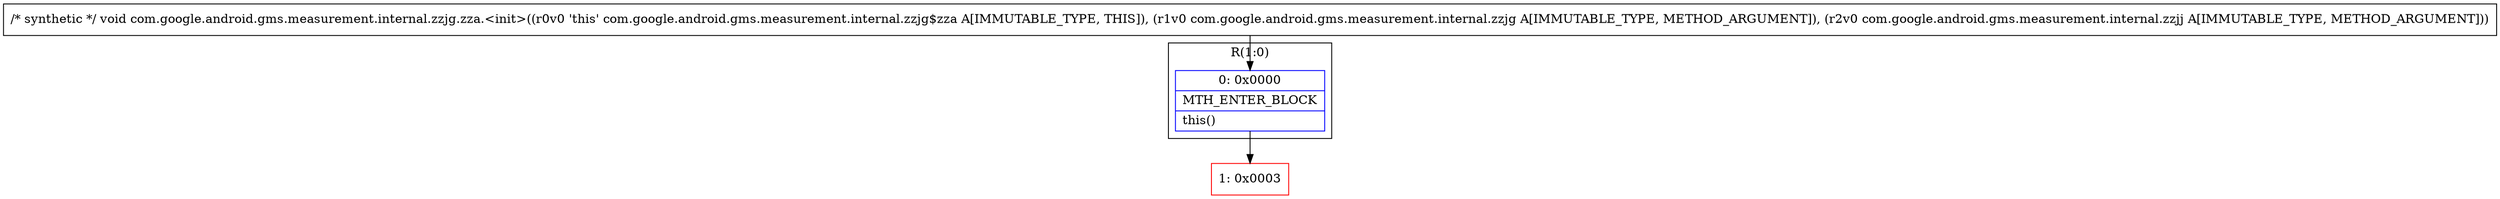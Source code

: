 digraph "CFG forcom.google.android.gms.measurement.internal.zzjg.zza.\<init\>(Lcom\/google\/android\/gms\/measurement\/internal\/zzjg;Lcom\/google\/android\/gms\/measurement\/internal\/zzjj;)V" {
subgraph cluster_Region_149186336 {
label = "R(1:0)";
node [shape=record,color=blue];
Node_0 [shape=record,label="{0\:\ 0x0000|MTH_ENTER_BLOCK\l|this()\l}"];
}
Node_1 [shape=record,color=red,label="{1\:\ 0x0003}"];
MethodNode[shape=record,label="{\/* synthetic *\/ void com.google.android.gms.measurement.internal.zzjg.zza.\<init\>((r0v0 'this' com.google.android.gms.measurement.internal.zzjg$zza A[IMMUTABLE_TYPE, THIS]), (r1v0 com.google.android.gms.measurement.internal.zzjg A[IMMUTABLE_TYPE, METHOD_ARGUMENT]), (r2v0 com.google.android.gms.measurement.internal.zzjj A[IMMUTABLE_TYPE, METHOD_ARGUMENT])) }"];
MethodNode -> Node_0;
Node_0 -> Node_1;
}

